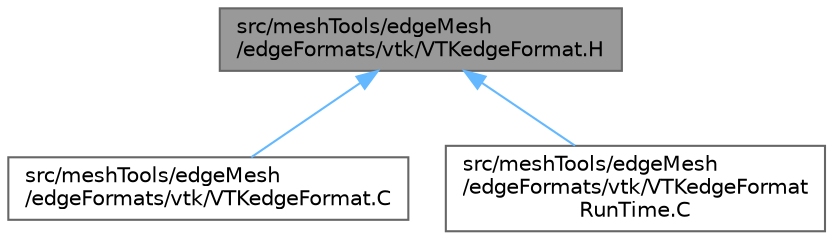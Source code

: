 digraph "src/meshTools/edgeMesh/edgeFormats/vtk/VTKedgeFormat.H"
{
 // LATEX_PDF_SIZE
  bgcolor="transparent";
  edge [fontname=Helvetica,fontsize=10,labelfontname=Helvetica,labelfontsize=10];
  node [fontname=Helvetica,fontsize=10,shape=box,height=0.2,width=0.4];
  Node1 [id="Node000001",label="src/meshTools/edgeMesh\l/edgeFormats/vtk/VTKedgeFormat.H",height=0.2,width=0.4,color="gray40", fillcolor="grey60", style="filled", fontcolor="black",tooltip=" "];
  Node1 -> Node2 [id="edge1_Node000001_Node000002",dir="back",color="steelblue1",style="solid",tooltip=" "];
  Node2 [id="Node000002",label="src/meshTools/edgeMesh\l/edgeFormats/vtk/VTKedgeFormat.C",height=0.2,width=0.4,color="grey40", fillcolor="white", style="filled",URL="$VTKedgeFormat_8C.html",tooltip=" "];
  Node1 -> Node3 [id="edge2_Node000001_Node000003",dir="back",color="steelblue1",style="solid",tooltip=" "];
  Node3 [id="Node000003",label="src/meshTools/edgeMesh\l/edgeFormats/vtk/VTKedgeFormat\lRunTime.C",height=0.2,width=0.4,color="grey40", fillcolor="white", style="filled",URL="$VTKedgeFormatRunTime_8C.html",tooltip=" "];
}
